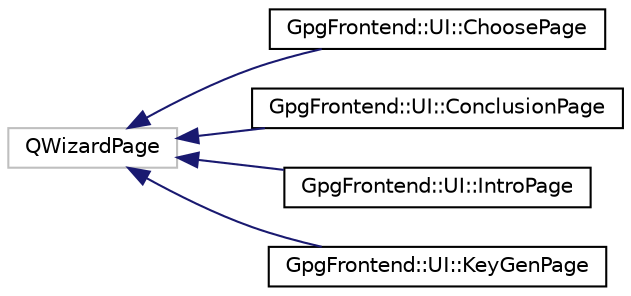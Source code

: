 digraph "Graphical Class Hierarchy"
{
 // INTERACTIVE_SVG=YES
 // LATEX_PDF_SIZE
  edge [fontname="Helvetica",fontsize="10",labelfontname="Helvetica",labelfontsize="10"];
  node [fontname="Helvetica",fontsize="10",shape=record];
  rankdir="LR";
  Node0 [label="QWizardPage",height=0.2,width=0.4,color="grey75", fillcolor="white", style="filled",tooltip=" "];
  Node0 -> Node1 [dir="back",color="midnightblue",fontsize="10",style="solid",fontname="Helvetica"];
  Node1 [label="GpgFrontend::UI::ChoosePage",height=0.2,width=0.4,color="black", fillcolor="white", style="filled",URL="$classGpgFrontend_1_1UI_1_1ChoosePage.html",tooltip=" "];
  Node0 -> Node2 [dir="back",color="midnightblue",fontsize="10",style="solid",fontname="Helvetica"];
  Node2 [label="GpgFrontend::UI::ConclusionPage",height=0.2,width=0.4,color="black", fillcolor="white", style="filled",URL="$classGpgFrontend_1_1UI_1_1ConclusionPage.html",tooltip=" "];
  Node0 -> Node3 [dir="back",color="midnightblue",fontsize="10",style="solid",fontname="Helvetica"];
  Node3 [label="GpgFrontend::UI::IntroPage",height=0.2,width=0.4,color="black", fillcolor="white", style="filled",URL="$classGpgFrontend_1_1UI_1_1IntroPage.html",tooltip=" "];
  Node0 -> Node4 [dir="back",color="midnightblue",fontsize="10",style="solid",fontname="Helvetica"];
  Node4 [label="GpgFrontend::UI::KeyGenPage",height=0.2,width=0.4,color="black", fillcolor="white", style="filled",URL="$classGpgFrontend_1_1UI_1_1KeyGenPage.html",tooltip=" "];
}
